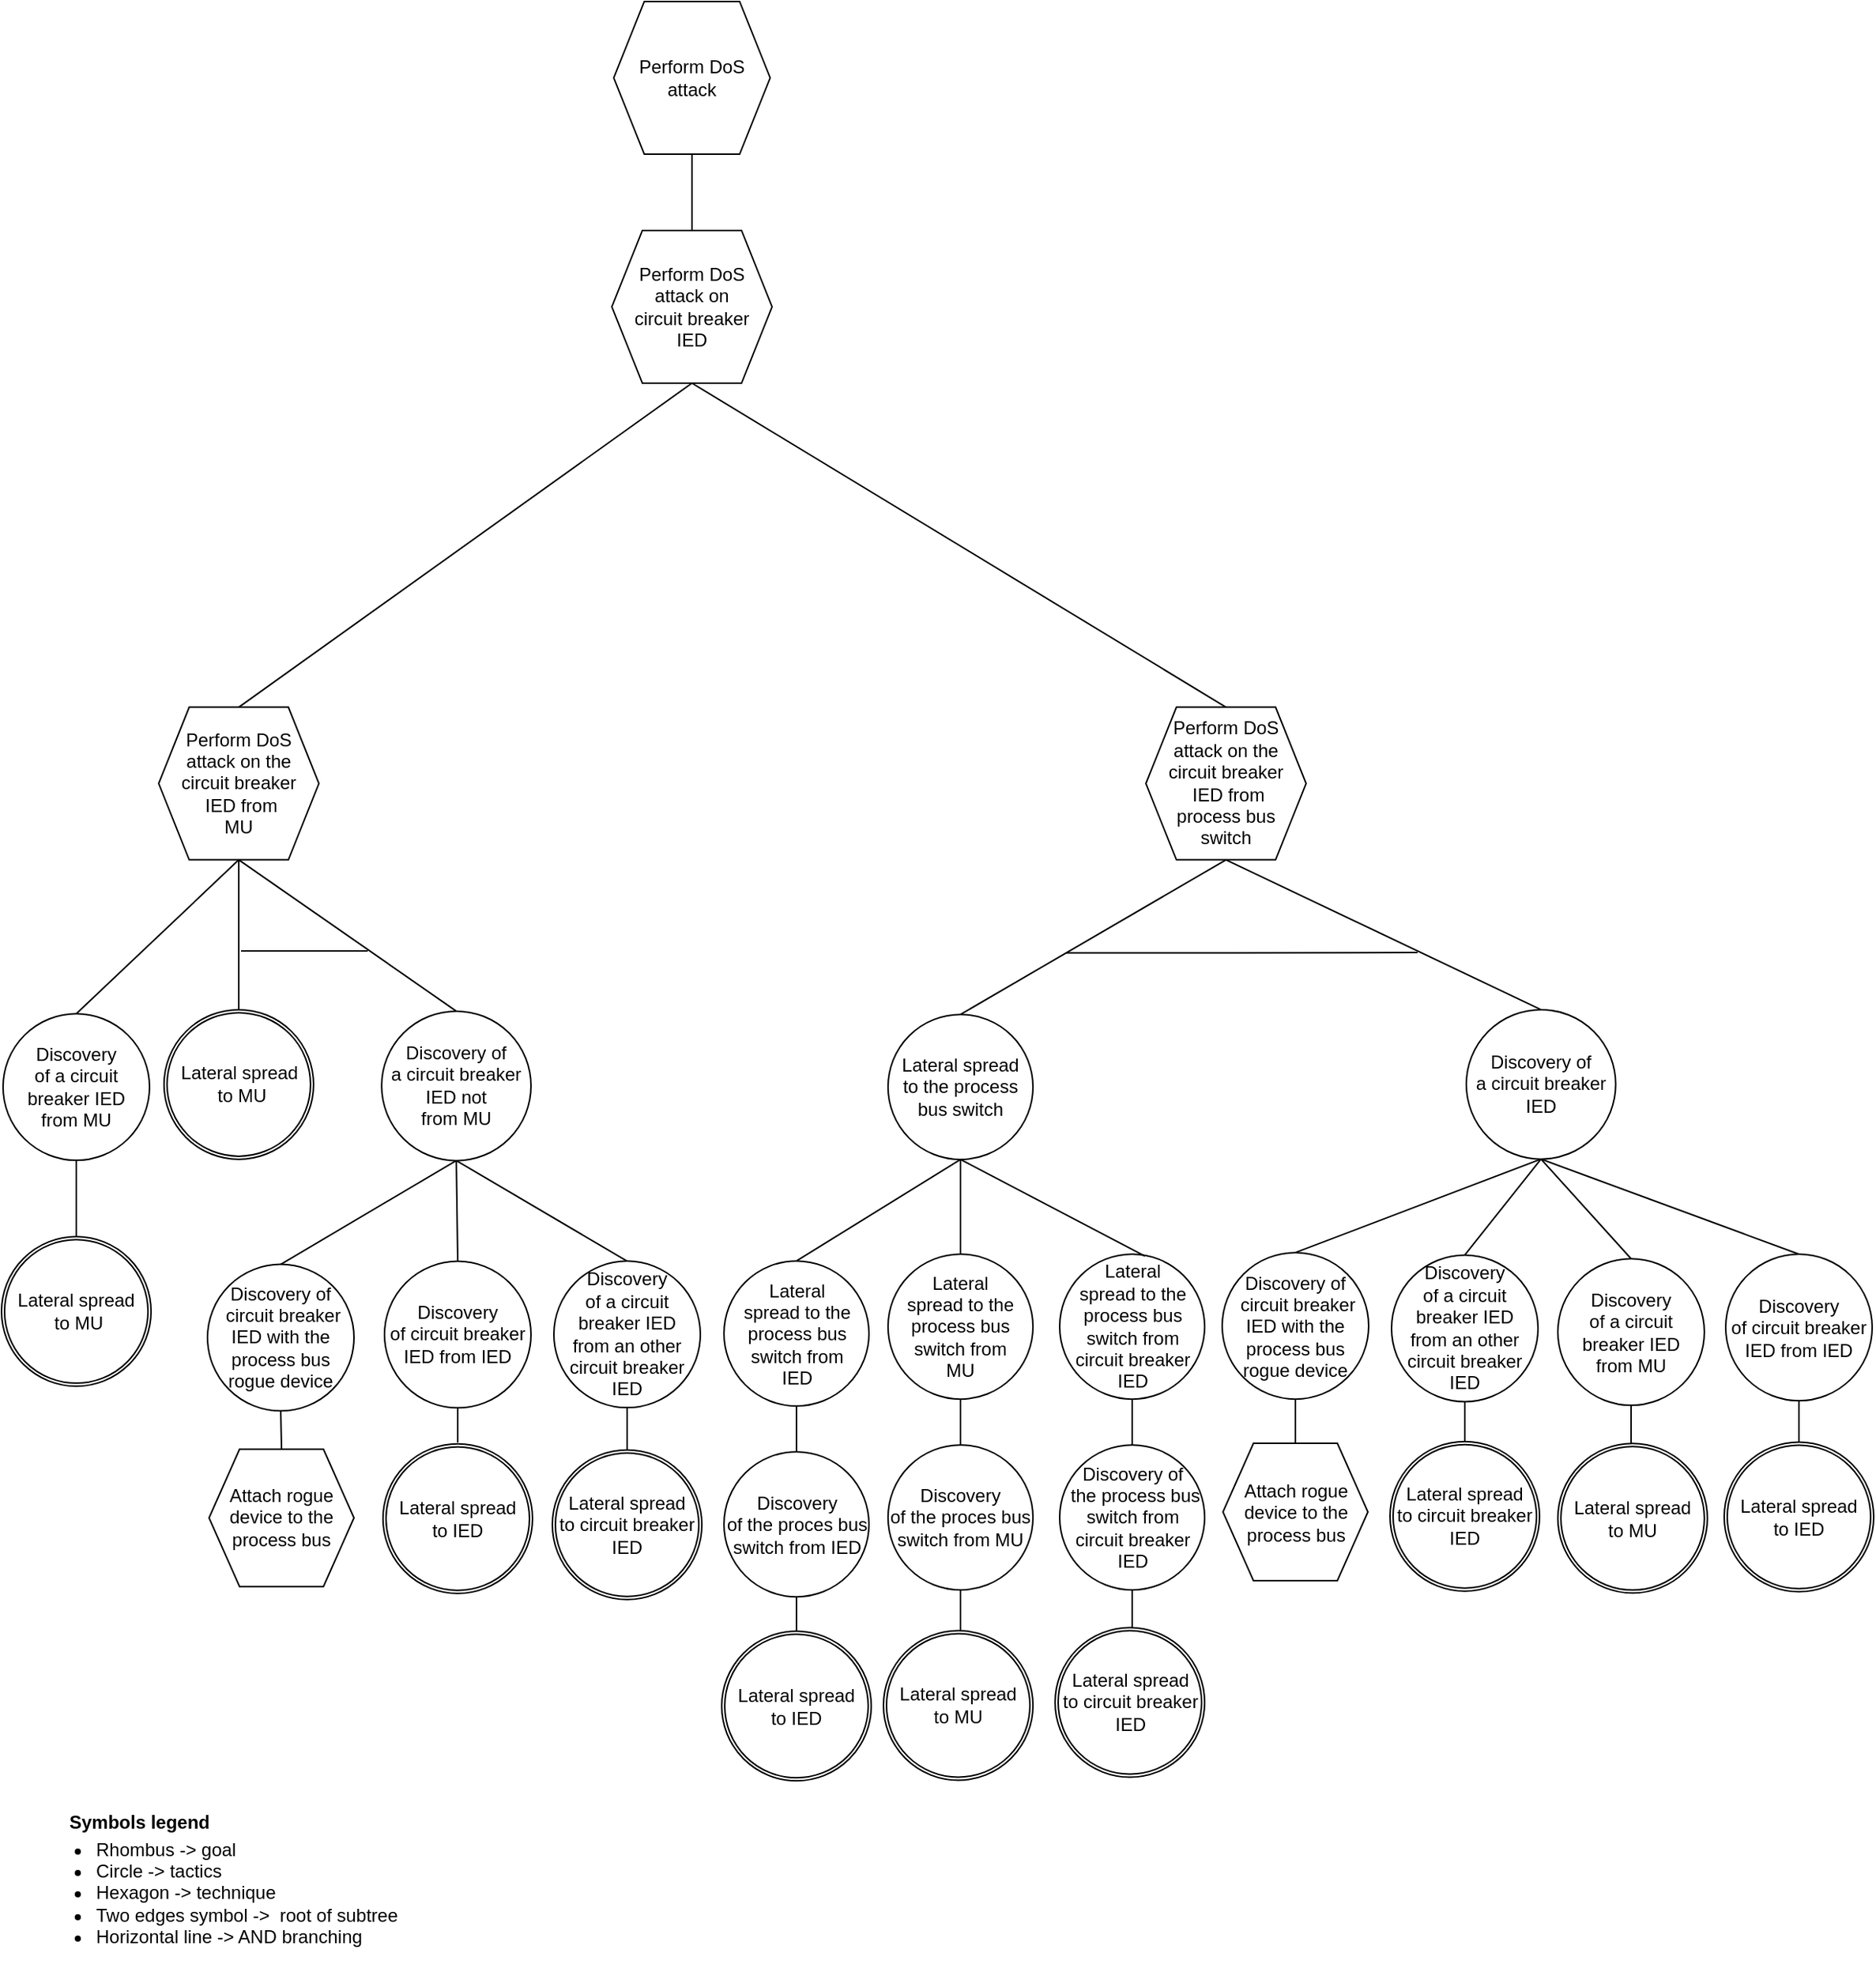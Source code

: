 <mxfile version="16.1.2" type="device"><diagram id="xbHYeiGO_CIbIeRIyyaW" name="Page-1"><mxGraphModel dx="2272" dy="905" grid="1" gridSize="10" guides="1" tooltips="1" connect="1" arrows="1" fold="1" page="1" pageScale="1" pageWidth="850" pageHeight="1100" math="0" shadow="0"><root><mxCell id="0"/><mxCell id="1" parent="0"/><mxCell id="sCToZuNMgWmZPL3xqHvZ-8" value="Perform DoS attack" style="shape=hexagon;perimeter=hexagonPerimeter2;whiteSpace=wrap;html=1;fixedSize=1;" parent="1" vertex="1"><mxGeometry x="111.25" y="20" width="102.5" height="100" as="geometry"/></mxCell><mxCell id="ygYgMc5aqZ92e0gRyeAC-1" value="&lt;font style=&quot;font-size: 12px&quot;&gt;Symbols legend&lt;/font&gt;" style="text;strokeColor=none;fillColor=none;html=1;fontSize=24;fontStyle=1;verticalAlign=middle;align=center;" parent="1" vertex="1"><mxGeometry x="-250" y="1188.63" width="100" height="40" as="geometry"/></mxCell><mxCell id="ygYgMc5aqZ92e0gRyeAC-2" value="&lt;ul&gt;&lt;li&gt;&lt;span&gt;Rhombus -&amp;gt; goal&lt;/span&gt;&lt;/li&gt;&lt;li&gt;&lt;span&gt;Circle -&amp;gt; tactics&lt;/span&gt;&lt;br&gt;&lt;/li&gt;&lt;li&gt;Hexagon -&amp;gt; technique&lt;/li&gt;&lt;li&gt;Two edges symbol -&amp;gt;&amp;nbsp; root of subtree&lt;/li&gt;&lt;li&gt;Horizontal line -&amp;gt; AND branching&lt;/li&gt;&lt;/ul&gt;" style="text;strokeColor=none;fillColor=none;html=1;whiteSpace=wrap;verticalAlign=middle;overflow=hidden;fontSize=12;" parent="1" vertex="1"><mxGeometry x="-270" y="1205.44" width="256" height="107" as="geometry"/></mxCell><mxCell id="p-Lv9eZyb4X6R8hbqvUL-1" value="Perform DoS attack on&lt;br&gt;circuit breaker &lt;br&gt;IED" style="shape=hexagon;perimeter=hexagonPerimeter2;whiteSpace=wrap;html=1;fixedSize=1;" parent="1" vertex="1"><mxGeometry x="110" y="170" width="105" height="100" as="geometry"/></mxCell><mxCell id="p-Lv9eZyb4X6R8hbqvUL-7" value="" style="endArrow=none;html=1;rounded=0;exitX=0.5;exitY=0;exitDx=0;exitDy=0;entryX=0.5;entryY=1;entryDx=0;entryDy=0;" parent="1" source="p-Lv9eZyb4X6R8hbqvUL-1" target="sCToZuNMgWmZPL3xqHvZ-8" edge="1"><mxGeometry width="50" height="50" relative="1" as="geometry"><mxPoint x="-201" y="317" as="sourcePoint"/><mxPoint x="-267" y="206" as="targetPoint"/></mxGeometry></mxCell><mxCell id="NaeX-XamJc1sZy7YFsHS-1" value="" style="endArrow=none;html=1;rounded=0;entryX=0.5;entryY=1;entryDx=0;entryDy=0;exitX=0.5;exitY=0;exitDx=0;exitDy=0;" parent="1" source="NaeX-XamJc1sZy7YFsHS-3" target="p-Lv9eZyb4X6R8hbqvUL-1" edge="1"><mxGeometry width="50" height="50" relative="1" as="geometry"><mxPoint x="455" y="370.14" as="sourcePoint"/><mxPoint x="-282.5" y="240.0" as="targetPoint"/></mxGeometry></mxCell><mxCell id="NaeX-XamJc1sZy7YFsHS-3" value="Perform DoS attack on the&lt;br&gt;circuit breaker&lt;br&gt;&amp;nbsp;IED from &lt;br&gt;process bus &lt;br&gt;switch" style="shape=hexagon;perimeter=hexagonPerimeter2;whiteSpace=wrap;html=1;fixedSize=1;" parent="1" vertex="1"><mxGeometry x="460" y="482.29" width="105" height="100" as="geometry"/></mxCell><mxCell id="NaeX-XamJc1sZy7YFsHS-5" value="" style="endArrow=none;html=1;rounded=0;exitX=0.5;exitY=1;exitDx=0;exitDy=0;" parent="1" source="NaeX-XamJc1sZy7YFsHS-9" edge="1"><mxGeometry width="50" height="50" relative="1" as="geometry"><mxPoint x="198.25" y="1074.58" as="sourcePoint"/><mxPoint x="231" y="1091.33" as="targetPoint"/><Array as="points"/></mxGeometry></mxCell><mxCell id="NaeX-XamJc1sZy7YFsHS-9" value="Discovery&lt;br&gt;of the proces bus switch from IED" style="ellipse;whiteSpace=wrap;html=1;aspect=fixed;" parent="1" vertex="1"><mxGeometry x="183.5" y="970.08" width="95" height="95" as="geometry"/></mxCell><mxCell id="NaeX-XamJc1sZy7YFsHS-10" value="Lateral&lt;br&gt;&amp;nbsp;spread to the&amp;nbsp;&lt;br&gt;process bus switch from &lt;br&gt;IED" style="ellipse;whiteSpace=wrap;html=1;aspect=fixed;" parent="1" vertex="1"><mxGeometry x="183.5" y="845.08" width="95" height="95" as="geometry"/></mxCell><mxCell id="NaeX-XamJc1sZy7YFsHS-11" value="" style="endArrow=none;html=1;rounded=0;entryX=0.5;entryY=1;entryDx=0;entryDy=0;" parent="1" source="NaeX-XamJc1sZy7YFsHS-9" target="NaeX-XamJc1sZy7YFsHS-10" edge="1"><mxGeometry width="50" height="50" relative="1" as="geometry"><mxPoint x="231.5" y="965.58" as="sourcePoint"/><mxPoint x="-27.12" y="977.08" as="targetPoint"/><Array as="points"/></mxGeometry></mxCell><mxCell id="NaeX-XamJc1sZy7YFsHS-20" value="" style="endArrow=none;html=1;rounded=0;entryX=0.5;entryY=1;entryDx=0;entryDy=0;exitX=0.5;exitY=0;exitDx=0;exitDy=0;" parent="1" source="vKxXORF7rsg91OC5_c_n-1" target="NaeX-XamJc1sZy7YFsHS-3" edge="1"><mxGeometry width="50" height="50" relative="1" as="geometry"><mxPoint x="781" y="653.83" as="sourcePoint"/><mxPoint x="533.5" y="587.37" as="targetPoint"/></mxGeometry></mxCell><mxCell id="NaeX-XamJc1sZy7YFsHS-21" value="" style="endArrow=none;html=1;rounded=0;entryX=0.5;entryY=1;entryDx=0;entryDy=0;exitX=0.5;exitY=0;exitDx=0;exitDy=0;" parent="1" source="NaeX-XamJc1sZy7YFsHS-10" target="NaeX-XamJc1sZy7YFsHS-56" edge="1"><mxGeometry width="50" height="50" relative="1" as="geometry"><mxPoint x="248.5" y="947.8" as="sourcePoint"/><mxPoint x="238.5" y="783.3" as="targetPoint"/><Array as="points"/></mxGeometry></mxCell><mxCell id="NaeX-XamJc1sZy7YFsHS-22" value="" style="endArrow=none;html=1;rounded=0;entryX=0.5;entryY=0;entryDx=0;entryDy=0;exitX=0.5;exitY=1;exitDx=0;exitDy=0;" parent="1" source="NaeX-XamJc1sZy7YFsHS-3" target="NaeX-XamJc1sZy7YFsHS-56" edge="1"><mxGeometry width="50" height="50" relative="1" as="geometry"><mxPoint x="525" y="593.15" as="sourcePoint"/><mxPoint x="134" y="519.37" as="targetPoint"/><Array as="points"/></mxGeometry></mxCell><mxCell id="NaeX-XamJc1sZy7YFsHS-37" value="" style="endArrow=none;html=1;rounded=0;" parent="1" edge="1"><mxGeometry width="50" height="50" relative="1" as="geometry"><mxPoint x="408" y="643.23" as="sourcePoint"/><mxPoint x="638" y="643" as="targetPoint"/><Array as="points"><mxPoint x="518" y="643.23"/></Array></mxGeometry></mxCell><mxCell id="NaeX-XamJc1sZy7YFsHS-43" value="" style="endArrow=none;html=1;rounded=0;exitX=0.5;exitY=1;exitDx=0;exitDy=0;" parent="1" source="NaeX-XamJc1sZy7YFsHS-47" edge="1"><mxGeometry width="50" height="50" relative="1" as="geometry"><mxPoint x="305.75" y="1070.1" as="sourcePoint"/><mxPoint x="338.5" y="1086.85" as="targetPoint"/><Array as="points"/></mxGeometry></mxCell><mxCell id="NaeX-XamJc1sZy7YFsHS-47" value="Discovery&lt;br&gt;of the proces bus switch from MU" style="ellipse;whiteSpace=wrap;html=1;aspect=fixed;" parent="1" vertex="1"><mxGeometry x="291" y="965.6" width="95" height="95" as="geometry"/></mxCell><mxCell id="NaeX-XamJc1sZy7YFsHS-48" value="Lateral&lt;br&gt;&amp;nbsp;spread to the&amp;nbsp;&lt;br&gt;process bus switch from &lt;br&gt;MU" style="ellipse;whiteSpace=wrap;html=1;aspect=fixed;" parent="1" vertex="1"><mxGeometry x="291" y="840.6" width="95" height="95" as="geometry"/></mxCell><mxCell id="NaeX-XamJc1sZy7YFsHS-49" value="" style="endArrow=none;html=1;rounded=0;entryX=0.5;entryY=1;entryDx=0;entryDy=0;" parent="1" source="NaeX-XamJc1sZy7YFsHS-47" target="NaeX-XamJc1sZy7YFsHS-48" edge="1"><mxGeometry width="50" height="50" relative="1" as="geometry"><mxPoint x="339" y="961.1" as="sourcePoint"/><mxPoint x="80.38" y="972.6" as="targetPoint"/><Array as="points"/></mxGeometry></mxCell><mxCell id="NaeX-XamJc1sZy7YFsHS-50" value="" style="endArrow=none;html=1;rounded=0;entryX=0.5;entryY=1;entryDx=0;entryDy=0;exitX=0.5;exitY=0;exitDx=0;exitDy=0;" parent="1" source="NaeX-XamJc1sZy7YFsHS-48" target="NaeX-XamJc1sZy7YFsHS-56" edge="1"><mxGeometry width="50" height="50" relative="1" as="geometry"><mxPoint x="329" y="850.35" as="sourcePoint"/><mxPoint x="238.5" y="783.3" as="targetPoint"/><Array as="points"/></mxGeometry></mxCell><mxCell id="NaeX-XamJc1sZy7YFsHS-56" value="Lateral spread &lt;br&gt;to the process bus switch" style="ellipse;whiteSpace=wrap;html=1;aspect=fixed;" parent="1" vertex="1"><mxGeometry x="291" y="683.58" width="95" height="95" as="geometry"/></mxCell><mxCell id="QyJI7abENqe0JcehUE_R-2" value="" style="endArrow=none;html=1;rounded=0;exitX=0.5;exitY=1;exitDx=0;exitDy=0;" parent="1" source="QyJI7abENqe0JcehUE_R-6" edge="1"><mxGeometry width="50" height="50" relative="1" as="geometry"><mxPoint x="418.25" y="1070.1" as="sourcePoint"/><mxPoint x="451" y="1086.85" as="targetPoint"/><Array as="points"/></mxGeometry></mxCell><mxCell id="QyJI7abENqe0JcehUE_R-6" value="Discovery of&lt;br&gt;&amp;nbsp;the process&amp;nbsp;bus switch from circuit breaker IED" style="ellipse;whiteSpace=wrap;html=1;aspect=fixed;" parent="1" vertex="1"><mxGeometry x="403.5" y="965.6" width="95" height="95" as="geometry"/></mxCell><mxCell id="QyJI7abENqe0JcehUE_R-7" value="Lateral&lt;br&gt;&amp;nbsp;spread to the&amp;nbsp;&lt;br&gt;process bus switch from &lt;br&gt;circuit breaker IED" style="ellipse;whiteSpace=wrap;html=1;aspect=fixed;" parent="1" vertex="1"><mxGeometry x="403.5" y="840.6" width="95" height="95" as="geometry"/></mxCell><mxCell id="QyJI7abENqe0JcehUE_R-8" value="" style="endArrow=none;html=1;rounded=0;entryX=0.5;entryY=1;entryDx=0;entryDy=0;" parent="1" source="QyJI7abENqe0JcehUE_R-6" target="QyJI7abENqe0JcehUE_R-7" edge="1"><mxGeometry width="50" height="50" relative="1" as="geometry"><mxPoint x="451.5" y="961.1" as="sourcePoint"/><mxPoint x="192.88" y="972.6" as="targetPoint"/><Array as="points"/></mxGeometry></mxCell><mxCell id="QyJI7abENqe0JcehUE_R-9" value="" style="endArrow=none;html=1;rounded=0;exitX=0.589;exitY=0.014;exitDx=0;exitDy=0;exitPerimeter=0;entryX=0.5;entryY=1;entryDx=0;entryDy=0;" parent="1" source="QyJI7abENqe0JcehUE_R-7" target="NaeX-XamJc1sZy7YFsHS-56" edge="1"><mxGeometry width="50" height="50" relative="1" as="geometry"><mxPoint x="416.5" y="766.44" as="sourcePoint"/><mxPoint x="321" y="786.25" as="targetPoint"/><Array as="points"/></mxGeometry></mxCell><mxCell id="_5xgE_ajlQI05XlSGeUx-3" value="" style="endArrow=none;html=1;rounded=0;exitX=0.5;exitY=0;exitDx=0;exitDy=0;entryX=0.5;entryY=1;entryDx=0;entryDy=0;" parent="1" source="_5xgE_ajlQI05XlSGeUx-4" target="p-Lv9eZyb4X6R8hbqvUL-1" edge="1"><mxGeometry width="50" height="50" relative="1" as="geometry"><mxPoint x="1317.5" y="380.14" as="sourcePoint"/><mxPoint x="330" y="230" as="targetPoint"/></mxGeometry></mxCell><mxCell id="_5xgE_ajlQI05XlSGeUx-4" value="Perform DoS attack on the&lt;br&gt;circuit breaker&lt;br&gt;&amp;nbsp;IED from &lt;br&gt;MU" style="shape=hexagon;perimeter=hexagonPerimeter2;whiteSpace=wrap;html=1;fixedSize=1;size=20;" parent="1" vertex="1"><mxGeometry x="-187" y="482.29" width="105" height="100" as="geometry"/></mxCell><mxCell id="_5xgE_ajlQI05XlSGeUx-58" value="" style="endArrow=none;html=1;rounded=0;exitX=0.5;exitY=1;exitDx=0;exitDy=0;entryX=0.5;entryY=0;entryDx=0;entryDy=0;" parent="1" source="_5xgE_ajlQI05XlSGeUx-67" target="g3ZBwAygwcEypTitd6UG-19" edge="1"><mxGeometry width="50" height="50" relative="1" as="geometry"><mxPoint x="-283" y="769.52" as="sourcePoint"/><mxPoint x="-241.5" y="842.33" as="targetPoint"/><Array as="points"/></mxGeometry></mxCell><mxCell id="_5xgE_ajlQI05XlSGeUx-67" value="Discovery&lt;br&gt;of a circuit breaker IED &lt;br&gt;from MU" style="ellipse;whiteSpace=wrap;html=1;aspect=fixed;" parent="1" vertex="1"><mxGeometry x="-289" y="683.12" width="96" height="96" as="geometry"/></mxCell><mxCell id="_5xgE_ajlQI05XlSGeUx-68" value="" style="endArrow=none;html=1;rounded=0;entryX=0.5;entryY=1;entryDx=0;entryDy=0;exitX=0.5;exitY=0;exitDx=0;exitDy=0;" parent="1" source="_5xgE_ajlQI05XlSGeUx-67" target="_5xgE_ajlQI05XlSGeUx-4" edge="1"><mxGeometry width="50" height="50" relative="1" as="geometry"><mxPoint x="-254" y="647.09" as="sourcePoint"/><mxPoint x="-244.5" y="783.34" as="targetPoint"/><Array as="points"/></mxGeometry></mxCell><mxCell id="_5xgE_ajlQI05XlSGeUx-70" value="" style="endArrow=none;html=1;rounded=0;exitX=0.5;exitY=1;exitDx=0;exitDy=0;entryX=0.5;entryY=0;entryDx=0;entryDy=0;" parent="1" source="_5xgE_ajlQI05XlSGeUx-4" target="g3ZBwAygwcEypTitd6UG-21" edge="1"><mxGeometry width="50" height="50" relative="1" as="geometry"><mxPoint x="-130" y="638.1" as="sourcePoint"/><mxPoint x="-134.5" y="663.58" as="targetPoint"/><Array as="points"/></mxGeometry></mxCell><mxCell id="_5xgE_ajlQI05XlSGeUx-79" value="" style="endArrow=none;html=1;rounded=0;entryX=0.5;entryY=0;entryDx=0;entryDy=0;exitX=0.5;exitY=1;exitDx=0;exitDy=0;" parent="1" source="_5xgE_ajlQI05XlSGeUx-4" target="_5xgE_ajlQI05XlSGeUx-84" edge="1"><mxGeometry width="50" height="50" relative="1" as="geometry"><mxPoint x="-57.5" y="615.74" as="sourcePoint"/><mxPoint x="64" y="659.73" as="targetPoint"/></mxGeometry></mxCell><mxCell id="_5xgE_ajlQI05XlSGeUx-80" value="Attach rogue device to the process bus" style="shape=hexagon;perimeter=hexagonPerimeter2;whiteSpace=wrap;html=1;fixedSize=1;" parent="1" vertex="1"><mxGeometry x="-154" y="968.37" width="95" height="90" as="geometry"/></mxCell><mxCell id="_5xgE_ajlQI05XlSGeUx-81" value="Discovery of&lt;br&gt;&amp;nbsp;circuit breaker &lt;br&gt;IED with the process bus rogue device" style="ellipse;whiteSpace=wrap;html=1;aspect=fixed;" parent="1" vertex="1"><mxGeometry x="-155" y="847.3" width="96" height="96" as="geometry"/></mxCell><mxCell id="_5xgE_ajlQI05XlSGeUx-82" value="" style="endArrow=none;html=1;rounded=0;entryX=0.5;entryY=0;entryDx=0;entryDy=0;exitX=0.5;exitY=1;exitDx=0;exitDy=0;" parent="1" source="_5xgE_ajlQI05XlSGeUx-81" target="_5xgE_ajlQI05XlSGeUx-80" edge="1"><mxGeometry width="50" height="50" relative="1" as="geometry"><mxPoint x="-141.37" y="895.27" as="sourcePoint"/><mxPoint x="-103.87" y="924.27" as="targetPoint"/></mxGeometry></mxCell><mxCell id="_5xgE_ajlQI05XlSGeUx-83" value="" style="endArrow=none;html=1;rounded=0;" parent="1" edge="1"><mxGeometry width="50" height="50" relative="1" as="geometry"><mxPoint x="-133" y="642" as="sourcePoint"/><mxPoint x="-50" y="642" as="targetPoint"/></mxGeometry></mxCell><mxCell id="_5xgE_ajlQI05XlSGeUx-84" value="Discovery of&lt;br&gt;a circuit breaker IED not &lt;br&gt;from MU" style="ellipse;whiteSpace=wrap;html=1;aspect=fixed;" parent="1" vertex="1"><mxGeometry x="-40.88" y="681.44" width="97.88" height="97.88" as="geometry"/></mxCell><mxCell id="_5xgE_ajlQI05XlSGeUx-85" value="" style="endArrow=none;html=1;rounded=0;exitX=0.5;exitY=0;exitDx=0;exitDy=0;entryX=0.5;entryY=1;entryDx=0;entryDy=0;" parent="1" source="_5xgE_ajlQI05XlSGeUx-81" target="_5xgE_ajlQI05XlSGeUx-84" edge="1"><mxGeometry width="50" height="50" relative="1" as="geometry"><mxPoint x="-147.62" y="832.47" as="sourcePoint"/><mxPoint x="-147.62" y="788.6" as="targetPoint"/><Array as="points"/></mxGeometry></mxCell><mxCell id="_5xgE_ajlQI05XlSGeUx-88" value="" style="endArrow=none;html=1;rounded=0;entryX=0.5;entryY=0;entryDx=0;entryDy=0;exitX=0.5;exitY=1;exitDx=0;exitDy=0;startArrow=none;" parent="1" source="_5xgE_ajlQI05XlSGeUx-92" edge="1"><mxGeometry width="50" height="50" relative="1" as="geometry"><mxPoint x="9" y="876.37" as="sourcePoint"/><mxPoint x="9" y="963.99" as="targetPoint"/><Array as="points"/></mxGeometry></mxCell><mxCell id="_5xgE_ajlQI05XlSGeUx-92" value="Discovery&lt;br&gt;of circuit breaker IED from IED" style="ellipse;whiteSpace=wrap;html=1;aspect=fixed;" parent="1" vertex="1"><mxGeometry x="-39" y="845.3" width="96" height="96" as="geometry"/></mxCell><mxCell id="_5xgE_ajlQI05XlSGeUx-93" value="" style="endArrow=none;html=1;rounded=0;exitX=0.5;exitY=1;exitDx=0;exitDy=0;startArrow=none;entryX=0.5;entryY=0;entryDx=0;entryDy=0;" parent="1" source="_5xgE_ajlQI05XlSGeUx-84" target="_5xgE_ajlQI05XlSGeUx-92" edge="1"><mxGeometry width="50" height="50" relative="1" as="geometry"><mxPoint x="19" y="915.67" as="sourcePoint"/><mxPoint x="8" y="809.64" as="targetPoint"/><Array as="points"/></mxGeometry></mxCell><mxCell id="_5xgE_ajlQI05XlSGeUx-105" value="" style="endArrow=none;html=1;rounded=0;exitX=0.5;exitY=0;exitDx=0;exitDy=0;entryX=0.5;entryY=1;entryDx=0;entryDy=0;" parent="1" source="_5xgE_ajlQI05XlSGeUx-112" target="_5xgE_ajlQI05XlSGeUx-84" edge="1"><mxGeometry width="50" height="50" relative="1" as="geometry"><mxPoint x="129" y="815.55" as="sourcePoint"/><mxPoint x="18.06" y="789.32" as="targetPoint"/><Array as="points"/></mxGeometry></mxCell><mxCell id="_5xgE_ajlQI05XlSGeUx-111" value="" style="endArrow=none;html=1;rounded=0;exitX=0.5;exitY=1;exitDx=0;exitDy=0;entryX=0.5;entryY=0;entryDx=0;entryDy=0;" parent="1" source="_5xgE_ajlQI05XlSGeUx-112" target="g3ZBwAygwcEypTitd6UG-26" edge="1"><mxGeometry width="50" height="50" relative="1" as="geometry"><mxPoint x="20" y="683.17" as="sourcePoint"/><mxPoint x="98" y="965.55" as="targetPoint"/></mxGeometry></mxCell><mxCell id="_5xgE_ajlQI05XlSGeUx-112" value="Discovery&lt;br&gt;of a circuit breaker IED &lt;br&gt;from an other circuit breaker IED" style="ellipse;whiteSpace=wrap;html=1;aspect=fixed;" parent="1" vertex="1"><mxGeometry x="72" y="845.17" width="96" height="96" as="geometry"/></mxCell><mxCell id="vKxXORF7rsg91OC5_c_n-1" value="Discovery of&lt;br&gt;a circuit breaker IED" style="ellipse;whiteSpace=wrap;html=1;aspect=fixed;" parent="1" vertex="1"><mxGeometry x="670" y="680.44" width="97.88" height="97.88" as="geometry"/></mxCell><mxCell id="vKxXORF7rsg91OC5_c_n-3" value="Attach rogue device to the process bus" style="shape=hexagon;perimeter=hexagonPerimeter2;whiteSpace=wrap;html=1;fixedSize=1;" parent="1" vertex="1"><mxGeometry x="510.5" y="964.5" width="95" height="90" as="geometry"/></mxCell><mxCell id="vKxXORF7rsg91OC5_c_n-4" value="Discovery of&lt;br&gt;&amp;nbsp;circuit breaker &lt;br&gt;IED with the process bus rogue device" style="ellipse;whiteSpace=wrap;html=1;aspect=fixed;" parent="1" vertex="1"><mxGeometry x="510" y="839.58" width="96" height="96" as="geometry"/></mxCell><mxCell id="vKxXORF7rsg91OC5_c_n-5" value="" style="endArrow=none;html=1;rounded=0;entryX=0.5;entryY=0;entryDx=0;entryDy=0;exitX=0.5;exitY=1;exitDx=0;exitDy=0;" parent="1" source="vKxXORF7rsg91OC5_c_n-4" target="vKxXORF7rsg91OC5_c_n-3" edge="1"><mxGeometry width="50" height="50" relative="1" as="geometry"><mxPoint x="522.13" y="878.65" as="sourcePoint"/><mxPoint x="559.63" y="907.65" as="targetPoint"/></mxGeometry></mxCell><mxCell id="vKxXORF7rsg91OC5_c_n-6" value="" style="endArrow=none;html=1;rounded=0;exitX=0.5;exitY=0;exitDx=0;exitDy=0;entryX=0.5;entryY=1;entryDx=0;entryDy=0;" parent="1" source="vKxXORF7rsg91OC5_c_n-4" target="vKxXORF7rsg91OC5_c_n-1" edge="1"><mxGeometry width="50" height="50" relative="1" as="geometry"><mxPoint x="516" y="862.02" as="sourcePoint"/><mxPoint x="728.94" y="790.38" as="targetPoint"/><Array as="points"/></mxGeometry></mxCell><mxCell id="vKxXORF7rsg91OC5_c_n-7" value="" style="endArrow=none;html=1;rounded=0;entryX=0.5;entryY=0;entryDx=0;entryDy=0;exitX=0.5;exitY=1;exitDx=0;exitDy=0;" parent="1" source="vKxXORF7rsg91OC5_c_n-8" edge="1"><mxGeometry width="50" height="50" relative="1" as="geometry"><mxPoint x="710" y="950" as="sourcePoint"/><mxPoint x="669" y="963.55" as="targetPoint"/></mxGeometry></mxCell><mxCell id="vKxXORF7rsg91OC5_c_n-8" value="Discovery&lt;br&gt;of a circuit breaker IED &lt;br&gt;from an other circuit breaker IED" style="ellipse;whiteSpace=wrap;html=1;aspect=fixed;" parent="1" vertex="1"><mxGeometry x="621" y="841.23" width="96" height="96" as="geometry"/></mxCell><mxCell id="vKxXORF7rsg91OC5_c_n-10" value="" style="endArrow=none;html=1;rounded=0;startArrow=none;entryX=0.5;entryY=0;entryDx=0;entryDy=0;exitX=0.5;exitY=1;exitDx=0;exitDy=0;" parent="1" source="vKxXORF7rsg91OC5_c_n-1" target="vKxXORF7rsg91OC5_c_n-8" edge="1"><mxGeometry width="50" height="50" relative="1" as="geometry"><mxPoint x="728.94" y="790.38" as="sourcePoint"/><mxPoint x="632" y="853.57" as="targetPoint"/><Array as="points"/></mxGeometry></mxCell><mxCell id="vKxXORF7rsg91OC5_c_n-11" value="" style="endArrow=none;html=1;rounded=0;entryX=0.5;entryY=0;entryDx=0;entryDy=0;exitX=0.5;exitY=1;exitDx=0;exitDy=0;" parent="1" source="vKxXORF7rsg91OC5_c_n-12" edge="1"><mxGeometry width="50" height="50" relative="1" as="geometry"><mxPoint x="800" y="944" as="sourcePoint"/><mxPoint x="778" y="966.76" as="targetPoint"/></mxGeometry></mxCell><mxCell id="vKxXORF7rsg91OC5_c_n-12" value="Discovery&lt;br&gt;of a circuit breaker IED &lt;br&gt;from MU" style="ellipse;whiteSpace=wrap;html=1;aspect=fixed;" parent="1" vertex="1"><mxGeometry x="730" y="843.64" width="96" height="96" as="geometry"/></mxCell><mxCell id="vKxXORF7rsg91OC5_c_n-14" value="" style="endArrow=none;html=1;rounded=0;startArrow=none;entryX=0.5;entryY=0;entryDx=0;entryDy=0;exitX=0.5;exitY=1;exitDx=0;exitDy=0;" parent="1" source="vKxXORF7rsg91OC5_c_n-1" target="vKxXORF7rsg91OC5_c_n-12" edge="1"><mxGeometry width="50" height="50" relative="1" as="geometry"><mxPoint x="728.94" y="790.38" as="sourcePoint"/><mxPoint x="754" y="851.71" as="targetPoint"/><Array as="points"/></mxGeometry></mxCell><mxCell id="vKxXORF7rsg91OC5_c_n-18" value="" style="endArrow=none;html=1;rounded=0;startArrow=none;exitX=0.5;exitY=1;exitDx=0;exitDy=0;entryX=0.5;entryY=0;entryDx=0;entryDy=0;" parent="1" source="vKxXORF7rsg91OC5_c_n-1" target="vKxXORF7rsg91OC5_c_n-21" edge="1"><mxGeometry width="50" height="50" relative="1" as="geometry"><mxPoint x="885" y="785.96" as="sourcePoint"/><mxPoint x="944.06" y="845.95" as="targetPoint"/><Array as="points"/></mxGeometry></mxCell><mxCell id="vKxXORF7rsg91OC5_c_n-19" value="" style="endArrow=none;html=1;rounded=0;entryX=0.5;entryY=0;entryDx=0;entryDy=0;exitX=0.5;exitY=1;exitDx=0;exitDy=0;startArrow=none;" parent="1" source="vKxXORF7rsg91OC5_c_n-21" target="g3ZBwAygwcEypTitd6UG-38" edge="1"><mxGeometry width="50" height="50" relative="1" as="geometry"><mxPoint x="888" y="871.68" as="sourcePoint"/><mxPoint x="888" y="959.3" as="targetPoint"/><Array as="points"/></mxGeometry></mxCell><mxCell id="vKxXORF7rsg91OC5_c_n-21" value="Discovery&lt;br&gt;of circuit breaker IED from IED" style="ellipse;whiteSpace=wrap;html=1;aspect=fixed;" parent="1" vertex="1"><mxGeometry x="840" y="840.61" width="96" height="96" as="geometry"/></mxCell><mxCell id="g3ZBwAygwcEypTitd6UG-18" value="" style="ellipse;whiteSpace=wrap;html=1;aspect=fixed;" parent="1" vertex="1"><mxGeometry x="-290" y="829.12" width="98" height="98" as="geometry"/></mxCell><mxCell id="g3ZBwAygwcEypTitd6UG-19" value="Lateral spread&lt;br&gt;&amp;nbsp;to MU" style="ellipse;whiteSpace=wrap;html=1;aspect=fixed;" parent="1" vertex="1"><mxGeometry x="-288" y="831.12" width="94" height="94" as="geometry"/></mxCell><mxCell id="g3ZBwAygwcEypTitd6UG-20" value="" style="ellipse;whiteSpace=wrap;html=1;aspect=fixed;" parent="1" vertex="1"><mxGeometry x="-183.5" y="680.44" width="98" height="98" as="geometry"/></mxCell><mxCell id="g3ZBwAygwcEypTitd6UG-21" value="Lateral spread&lt;br&gt;&amp;nbsp;to MU" style="ellipse;whiteSpace=wrap;html=1;aspect=fixed;" parent="1" vertex="1"><mxGeometry x="-181.5" y="682.44" width="94" height="94" as="geometry"/></mxCell><mxCell id="g3ZBwAygwcEypTitd6UG-22" value="" style="ellipse;whiteSpace=wrap;html=1;aspect=fixed;" parent="1" vertex="1"><mxGeometry x="-40" y="964.86" width="98" height="98" as="geometry"/></mxCell><mxCell id="g3ZBwAygwcEypTitd6UG-23" value="Lateral spread&lt;br&gt;to IED" style="ellipse;whiteSpace=wrap;html=1;aspect=fixed;" parent="1" vertex="1"><mxGeometry x="-38" y="966.86" width="94" height="94" as="geometry"/></mxCell><mxCell id="g3ZBwAygwcEypTitd6UG-25" value="" style="ellipse;whiteSpace=wrap;html=1;aspect=fixed;" parent="1" vertex="1"><mxGeometry x="71" y="968.86" width="98" height="98" as="geometry"/></mxCell><mxCell id="g3ZBwAygwcEypTitd6UG-26" value="Lateral spread&lt;br&gt;to circuit breaker IED" style="ellipse;whiteSpace=wrap;html=1;aspect=fixed;" parent="1" vertex="1"><mxGeometry x="73" y="970.86" width="94" height="94" as="geometry"/></mxCell><mxCell id="g3ZBwAygwcEypTitd6UG-27" value="" style="ellipse;whiteSpace=wrap;html=1;aspect=fixed;" parent="1" vertex="1"><mxGeometry x="182" y="1087.63" width="98" height="98" as="geometry"/></mxCell><mxCell id="g3ZBwAygwcEypTitd6UG-28" value="Lateral spread&lt;br&gt;to IED" style="ellipse;whiteSpace=wrap;html=1;aspect=fixed;" parent="1" vertex="1"><mxGeometry x="184" y="1089.63" width="94" height="94" as="geometry"/></mxCell><mxCell id="g3ZBwAygwcEypTitd6UG-29" value="" style="ellipse;whiteSpace=wrap;html=1;aspect=fixed;" parent="1" vertex="1"><mxGeometry x="288" y="1087.22" width="98" height="98" as="geometry"/></mxCell><mxCell id="g3ZBwAygwcEypTitd6UG-30" value="Lateral spread&lt;br&gt;to MU" style="ellipse;whiteSpace=wrap;html=1;aspect=fixed;" parent="1" vertex="1"><mxGeometry x="290" y="1089.22" width="94" height="94" as="geometry"/></mxCell><mxCell id="g3ZBwAygwcEypTitd6UG-31" value="" style="ellipse;whiteSpace=wrap;html=1;aspect=fixed;" parent="1" vertex="1"><mxGeometry x="400.5" y="1085.22" width="98" height="98" as="geometry"/></mxCell><mxCell id="g3ZBwAygwcEypTitd6UG-32" value="Lateral spread&lt;br&gt;to circuit breaker IED" style="ellipse;whiteSpace=wrap;html=1;aspect=fixed;" parent="1" vertex="1"><mxGeometry x="402.5" y="1087.22" width="94" height="94" as="geometry"/></mxCell><mxCell id="g3ZBwAygwcEypTitd6UG-33" value="" style="ellipse;whiteSpace=wrap;html=1;aspect=fixed;" parent="1" vertex="1"><mxGeometry x="620" y="963.35" width="98" height="98" as="geometry"/></mxCell><mxCell id="g3ZBwAygwcEypTitd6UG-34" value="Lateral spread&lt;br&gt;to circuit breaker IED" style="ellipse;whiteSpace=wrap;html=1;aspect=fixed;" parent="1" vertex="1"><mxGeometry x="622" y="965.35" width="94" height="94" as="geometry"/></mxCell><mxCell id="g3ZBwAygwcEypTitd6UG-35" value="" style="ellipse;whiteSpace=wrap;html=1;aspect=fixed;" parent="1" vertex="1"><mxGeometry x="730" y="964.65" width="98" height="98" as="geometry"/></mxCell><mxCell id="g3ZBwAygwcEypTitd6UG-36" value="Lateral spread&lt;br&gt;to MU" style="ellipse;whiteSpace=wrap;html=1;aspect=fixed;" parent="1" vertex="1"><mxGeometry x="732" y="966.65" width="94" height="94" as="geometry"/></mxCell><mxCell id="g3ZBwAygwcEypTitd6UG-37" value="" style="ellipse;whiteSpace=wrap;html=1;aspect=fixed;" parent="1" vertex="1"><mxGeometry x="839" y="963.73" width="98" height="98" as="geometry"/></mxCell><mxCell id="g3ZBwAygwcEypTitd6UG-38" value="Lateral spread&lt;br&gt;to IED" style="ellipse;whiteSpace=wrap;html=1;aspect=fixed;" parent="1" vertex="1"><mxGeometry x="841" y="965.73" width="94" height="94" as="geometry"/></mxCell></root></mxGraphModel></diagram></mxfile>